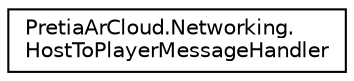 digraph "Graphical Class Hierarchy"
{
 // LATEX_PDF_SIZE
  edge [fontname="Helvetica",fontsize="10",labelfontname="Helvetica",labelfontsize="10"];
  node [fontname="Helvetica",fontsize="10",shape=record];
  rankdir="LR";
  Node0 [label="PretiaArCloud.Networking.\lHostToPlayerMessageHandler",height=0.2,width=0.4,color="black", fillcolor="white", style="filled",URL="$classPretiaArCloud_1_1Networking_1_1HostToPlayerMessageHandler.html",tooltip=" "];
}
